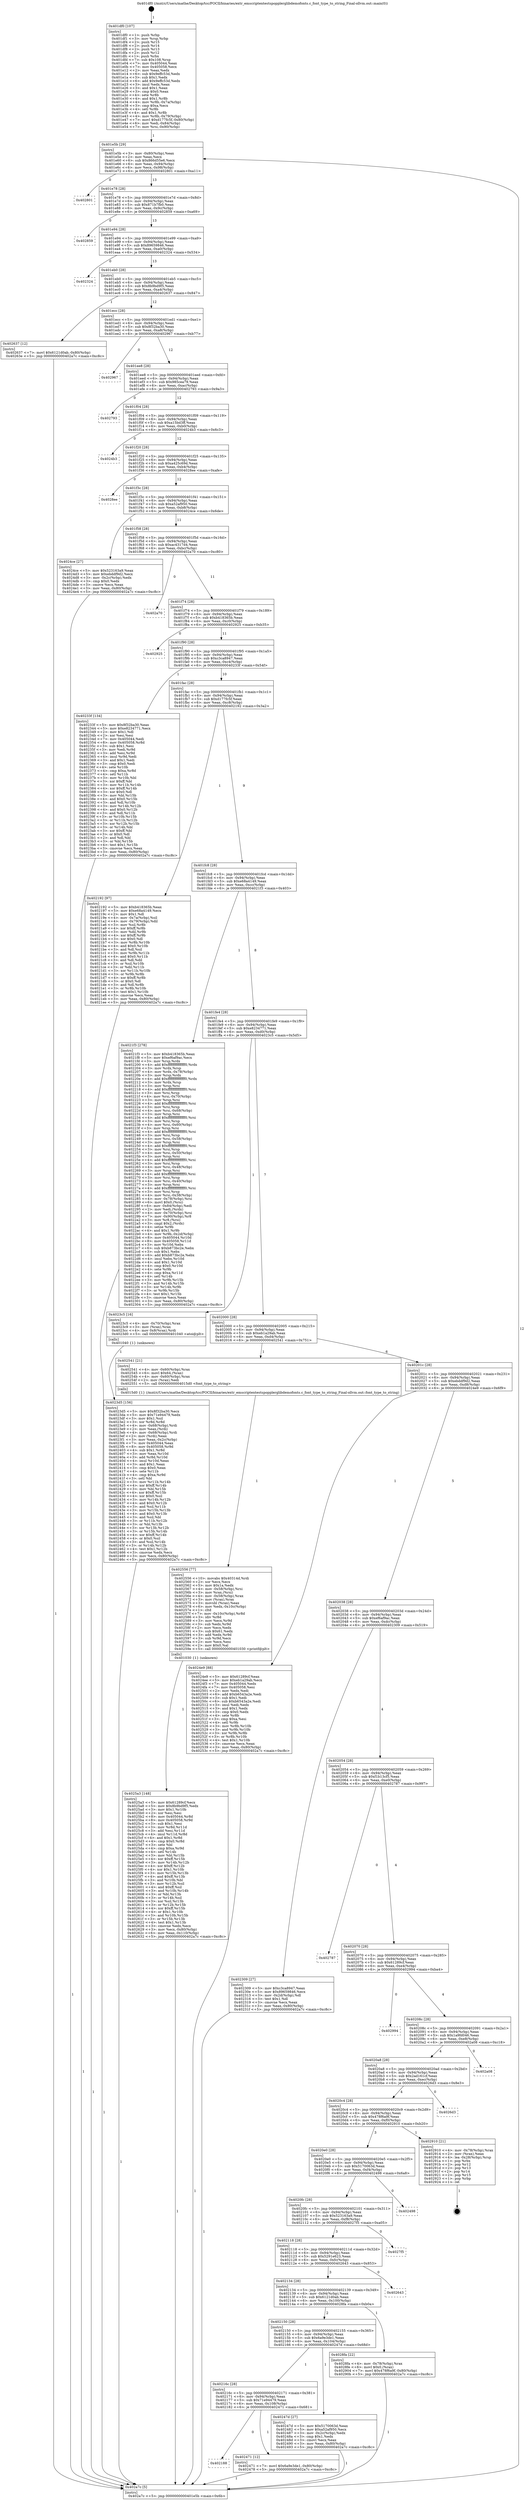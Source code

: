 digraph "0x401df0" {
  label = "0x401df0 (/mnt/c/Users/mathe/Desktop/tcc/POCII/binaries/extr_emscriptentestspopplerglibdemofonts.c_font_type_to_string_Final-ollvm.out::main(0))"
  labelloc = "t"
  node[shape=record]

  Entry [label="",width=0.3,height=0.3,shape=circle,fillcolor=black,style=filled]
  "0x401e5b" [label="{
     0x401e5b [29]\l
     | [instrs]\l
     &nbsp;&nbsp;0x401e5b \<+3\>: mov -0x80(%rbp),%eax\l
     &nbsp;&nbsp;0x401e5e \<+2\>: mov %eax,%ecx\l
     &nbsp;&nbsp;0x401e60 \<+6\>: sub $0x866d55e6,%ecx\l
     &nbsp;&nbsp;0x401e66 \<+6\>: mov %eax,-0x94(%rbp)\l
     &nbsp;&nbsp;0x401e6c \<+6\>: mov %ecx,-0x98(%rbp)\l
     &nbsp;&nbsp;0x401e72 \<+6\>: je 0000000000402801 \<main+0xa11\>\l
  }"]
  "0x402801" [label="{
     0x402801\l
  }", style=dashed]
  "0x401e78" [label="{
     0x401e78 [28]\l
     | [instrs]\l
     &nbsp;&nbsp;0x401e78 \<+5\>: jmp 0000000000401e7d \<main+0x8d\>\l
     &nbsp;&nbsp;0x401e7d \<+6\>: mov -0x94(%rbp),%eax\l
     &nbsp;&nbsp;0x401e83 \<+5\>: sub $0x871b7fb0,%eax\l
     &nbsp;&nbsp;0x401e88 \<+6\>: mov %eax,-0x9c(%rbp)\l
     &nbsp;&nbsp;0x401e8e \<+6\>: je 0000000000402859 \<main+0xa69\>\l
  }"]
  Exit [label="",width=0.3,height=0.3,shape=circle,fillcolor=black,style=filled,peripheries=2]
  "0x402859" [label="{
     0x402859\l
  }", style=dashed]
  "0x401e94" [label="{
     0x401e94 [28]\l
     | [instrs]\l
     &nbsp;&nbsp;0x401e94 \<+5\>: jmp 0000000000401e99 \<main+0xa9\>\l
     &nbsp;&nbsp;0x401e99 \<+6\>: mov -0x94(%rbp),%eax\l
     &nbsp;&nbsp;0x401e9f \<+5\>: sub $0x89659846,%eax\l
     &nbsp;&nbsp;0x401ea4 \<+6\>: mov %eax,-0xa0(%rbp)\l
     &nbsp;&nbsp;0x401eaa \<+6\>: je 0000000000402324 \<main+0x534\>\l
  }"]
  "0x4025a3" [label="{
     0x4025a3 [148]\l
     | [instrs]\l
     &nbsp;&nbsp;0x4025a3 \<+5\>: mov $0x61289cf,%ecx\l
     &nbsp;&nbsp;0x4025a8 \<+5\>: mov $0x8b9bd9f5,%edx\l
     &nbsp;&nbsp;0x4025ad \<+3\>: mov $0x1,%r10b\l
     &nbsp;&nbsp;0x4025b0 \<+2\>: xor %esi,%esi\l
     &nbsp;&nbsp;0x4025b2 \<+8\>: mov 0x405044,%r8d\l
     &nbsp;&nbsp;0x4025ba \<+8\>: mov 0x405058,%r9d\l
     &nbsp;&nbsp;0x4025c2 \<+3\>: sub $0x1,%esi\l
     &nbsp;&nbsp;0x4025c5 \<+3\>: mov %r8d,%r11d\l
     &nbsp;&nbsp;0x4025c8 \<+3\>: add %esi,%r11d\l
     &nbsp;&nbsp;0x4025cb \<+4\>: imul %r11d,%r8d\l
     &nbsp;&nbsp;0x4025cf \<+4\>: and $0x1,%r8d\l
     &nbsp;&nbsp;0x4025d3 \<+4\>: cmp $0x0,%r8d\l
     &nbsp;&nbsp;0x4025d7 \<+3\>: sete %bl\l
     &nbsp;&nbsp;0x4025da \<+4\>: cmp $0xa,%r9d\l
     &nbsp;&nbsp;0x4025de \<+4\>: setl %r14b\l
     &nbsp;&nbsp;0x4025e2 \<+3\>: mov %bl,%r15b\l
     &nbsp;&nbsp;0x4025e5 \<+4\>: xor $0xff,%r15b\l
     &nbsp;&nbsp;0x4025e9 \<+3\>: mov %r14b,%r12b\l
     &nbsp;&nbsp;0x4025ec \<+4\>: xor $0xff,%r12b\l
     &nbsp;&nbsp;0x4025f0 \<+4\>: xor $0x1,%r10b\l
     &nbsp;&nbsp;0x4025f4 \<+3\>: mov %r15b,%r13b\l
     &nbsp;&nbsp;0x4025f7 \<+4\>: and $0xff,%r13b\l
     &nbsp;&nbsp;0x4025fb \<+3\>: and %r10b,%bl\l
     &nbsp;&nbsp;0x4025fe \<+3\>: mov %r12b,%sil\l
     &nbsp;&nbsp;0x402601 \<+4\>: and $0xff,%sil\l
     &nbsp;&nbsp;0x402605 \<+3\>: and %r10b,%r14b\l
     &nbsp;&nbsp;0x402608 \<+3\>: or %bl,%r13b\l
     &nbsp;&nbsp;0x40260b \<+3\>: or %r14b,%sil\l
     &nbsp;&nbsp;0x40260e \<+3\>: xor %sil,%r13b\l
     &nbsp;&nbsp;0x402611 \<+3\>: or %r12b,%r15b\l
     &nbsp;&nbsp;0x402614 \<+4\>: xor $0xff,%r15b\l
     &nbsp;&nbsp;0x402618 \<+4\>: or $0x1,%r10b\l
     &nbsp;&nbsp;0x40261c \<+3\>: and %r10b,%r15b\l
     &nbsp;&nbsp;0x40261f \<+3\>: or %r15b,%r13b\l
     &nbsp;&nbsp;0x402622 \<+4\>: test $0x1,%r13b\l
     &nbsp;&nbsp;0x402626 \<+3\>: cmovne %edx,%ecx\l
     &nbsp;&nbsp;0x402629 \<+3\>: mov %ecx,-0x80(%rbp)\l
     &nbsp;&nbsp;0x40262c \<+6\>: mov %eax,-0x110(%rbp)\l
     &nbsp;&nbsp;0x402632 \<+5\>: jmp 0000000000402a7c \<main+0xc8c\>\l
  }"]
  "0x402324" [label="{
     0x402324\l
  }", style=dashed]
  "0x401eb0" [label="{
     0x401eb0 [28]\l
     | [instrs]\l
     &nbsp;&nbsp;0x401eb0 \<+5\>: jmp 0000000000401eb5 \<main+0xc5\>\l
     &nbsp;&nbsp;0x401eb5 \<+6\>: mov -0x94(%rbp),%eax\l
     &nbsp;&nbsp;0x401ebb \<+5\>: sub $0x8b9bd9f5,%eax\l
     &nbsp;&nbsp;0x401ec0 \<+6\>: mov %eax,-0xa4(%rbp)\l
     &nbsp;&nbsp;0x401ec6 \<+6\>: je 0000000000402637 \<main+0x847\>\l
  }"]
  "0x402556" [label="{
     0x402556 [77]\l
     | [instrs]\l
     &nbsp;&nbsp;0x402556 \<+10\>: movabs $0x40314d,%rdi\l
     &nbsp;&nbsp;0x402560 \<+2\>: xor %ecx,%ecx\l
     &nbsp;&nbsp;0x402562 \<+5\>: mov $0x1a,%edx\l
     &nbsp;&nbsp;0x402567 \<+4\>: mov -0x58(%rbp),%rsi\l
     &nbsp;&nbsp;0x40256b \<+3\>: mov %rax,(%rsi)\l
     &nbsp;&nbsp;0x40256e \<+4\>: mov -0x58(%rbp),%rax\l
     &nbsp;&nbsp;0x402572 \<+3\>: mov (%rax),%rax\l
     &nbsp;&nbsp;0x402575 \<+3\>: movsbl (%rax),%eax\l
     &nbsp;&nbsp;0x402578 \<+6\>: mov %edx,-0x10c(%rbp)\l
     &nbsp;&nbsp;0x40257e \<+1\>: cltd\l
     &nbsp;&nbsp;0x40257f \<+7\>: mov -0x10c(%rbp),%r8d\l
     &nbsp;&nbsp;0x402586 \<+3\>: idiv %r8d\l
     &nbsp;&nbsp;0x402589 \<+3\>: mov %ecx,%r9d\l
     &nbsp;&nbsp;0x40258c \<+3\>: sub %edx,%r9d\l
     &nbsp;&nbsp;0x40258f \<+2\>: mov %ecx,%edx\l
     &nbsp;&nbsp;0x402591 \<+3\>: sub $0x61,%edx\l
     &nbsp;&nbsp;0x402594 \<+3\>: add %edx,%r9d\l
     &nbsp;&nbsp;0x402597 \<+3\>: sub %r9d,%ecx\l
     &nbsp;&nbsp;0x40259a \<+2\>: mov %ecx,%esi\l
     &nbsp;&nbsp;0x40259c \<+2\>: mov $0x0,%al\l
     &nbsp;&nbsp;0x40259e \<+5\>: call 0000000000401030 \<printf@plt\>\l
     | [calls]\l
     &nbsp;&nbsp;0x401030 \{1\} (unknown)\l
  }"]
  "0x402637" [label="{
     0x402637 [12]\l
     | [instrs]\l
     &nbsp;&nbsp;0x402637 \<+7\>: movl $0x6121d0ab,-0x80(%rbp)\l
     &nbsp;&nbsp;0x40263e \<+5\>: jmp 0000000000402a7c \<main+0xc8c\>\l
  }"]
  "0x401ecc" [label="{
     0x401ecc [28]\l
     | [instrs]\l
     &nbsp;&nbsp;0x401ecc \<+5\>: jmp 0000000000401ed1 \<main+0xe1\>\l
     &nbsp;&nbsp;0x401ed1 \<+6\>: mov -0x94(%rbp),%eax\l
     &nbsp;&nbsp;0x401ed7 \<+5\>: sub $0x8f32ba30,%eax\l
     &nbsp;&nbsp;0x401edc \<+6\>: mov %eax,-0xa8(%rbp)\l
     &nbsp;&nbsp;0x401ee2 \<+6\>: je 0000000000402967 \<main+0xb77\>\l
  }"]
  "0x402188" [label="{
     0x402188\l
  }", style=dashed]
  "0x402967" [label="{
     0x402967\l
  }", style=dashed]
  "0x401ee8" [label="{
     0x401ee8 [28]\l
     | [instrs]\l
     &nbsp;&nbsp;0x401ee8 \<+5\>: jmp 0000000000401eed \<main+0xfd\>\l
     &nbsp;&nbsp;0x401eed \<+6\>: mov -0x94(%rbp),%eax\l
     &nbsp;&nbsp;0x401ef3 \<+5\>: sub $0x985cea79,%eax\l
     &nbsp;&nbsp;0x401ef8 \<+6\>: mov %eax,-0xac(%rbp)\l
     &nbsp;&nbsp;0x401efe \<+6\>: je 0000000000402793 \<main+0x9a3\>\l
  }"]
  "0x402471" [label="{
     0x402471 [12]\l
     | [instrs]\l
     &nbsp;&nbsp;0x402471 \<+7\>: movl $0x6a9e3de1,-0x80(%rbp)\l
     &nbsp;&nbsp;0x402478 \<+5\>: jmp 0000000000402a7c \<main+0xc8c\>\l
  }"]
  "0x402793" [label="{
     0x402793\l
  }", style=dashed]
  "0x401f04" [label="{
     0x401f04 [28]\l
     | [instrs]\l
     &nbsp;&nbsp;0x401f04 \<+5\>: jmp 0000000000401f09 \<main+0x119\>\l
     &nbsp;&nbsp;0x401f09 \<+6\>: mov -0x94(%rbp),%eax\l
     &nbsp;&nbsp;0x401f0f \<+5\>: sub $0xa15bd3ff,%eax\l
     &nbsp;&nbsp;0x401f14 \<+6\>: mov %eax,-0xb0(%rbp)\l
     &nbsp;&nbsp;0x401f1a \<+6\>: je 00000000004024b3 \<main+0x6c3\>\l
  }"]
  "0x40216c" [label="{
     0x40216c [28]\l
     | [instrs]\l
     &nbsp;&nbsp;0x40216c \<+5\>: jmp 0000000000402171 \<main+0x381\>\l
     &nbsp;&nbsp;0x402171 \<+6\>: mov -0x94(%rbp),%eax\l
     &nbsp;&nbsp;0x402177 \<+5\>: sub $0x71e94479,%eax\l
     &nbsp;&nbsp;0x40217c \<+6\>: mov %eax,-0x108(%rbp)\l
     &nbsp;&nbsp;0x402182 \<+6\>: je 0000000000402471 \<main+0x681\>\l
  }"]
  "0x4024b3" [label="{
     0x4024b3\l
  }", style=dashed]
  "0x401f20" [label="{
     0x401f20 [28]\l
     | [instrs]\l
     &nbsp;&nbsp;0x401f20 \<+5\>: jmp 0000000000401f25 \<main+0x135\>\l
     &nbsp;&nbsp;0x401f25 \<+6\>: mov -0x94(%rbp),%eax\l
     &nbsp;&nbsp;0x401f2b \<+5\>: sub $0xa425c69d,%eax\l
     &nbsp;&nbsp;0x401f30 \<+6\>: mov %eax,-0xb4(%rbp)\l
     &nbsp;&nbsp;0x401f36 \<+6\>: je 00000000004028ee \<main+0xafe\>\l
  }"]
  "0x40247d" [label="{
     0x40247d [27]\l
     | [instrs]\l
     &nbsp;&nbsp;0x40247d \<+5\>: mov $0x5170063d,%eax\l
     &nbsp;&nbsp;0x402482 \<+5\>: mov $0xa52af950,%ecx\l
     &nbsp;&nbsp;0x402487 \<+3\>: mov -0x2c(%rbp),%edx\l
     &nbsp;&nbsp;0x40248a \<+3\>: cmp $0x1,%edx\l
     &nbsp;&nbsp;0x40248d \<+3\>: cmovl %ecx,%eax\l
     &nbsp;&nbsp;0x402490 \<+3\>: mov %eax,-0x80(%rbp)\l
     &nbsp;&nbsp;0x402493 \<+5\>: jmp 0000000000402a7c \<main+0xc8c\>\l
  }"]
  "0x4028ee" [label="{
     0x4028ee\l
  }", style=dashed]
  "0x401f3c" [label="{
     0x401f3c [28]\l
     | [instrs]\l
     &nbsp;&nbsp;0x401f3c \<+5\>: jmp 0000000000401f41 \<main+0x151\>\l
     &nbsp;&nbsp;0x401f41 \<+6\>: mov -0x94(%rbp),%eax\l
     &nbsp;&nbsp;0x401f47 \<+5\>: sub $0xa52af950,%eax\l
     &nbsp;&nbsp;0x401f4c \<+6\>: mov %eax,-0xb8(%rbp)\l
     &nbsp;&nbsp;0x401f52 \<+6\>: je 00000000004024ce \<main+0x6de\>\l
  }"]
  "0x402150" [label="{
     0x402150 [28]\l
     | [instrs]\l
     &nbsp;&nbsp;0x402150 \<+5\>: jmp 0000000000402155 \<main+0x365\>\l
     &nbsp;&nbsp;0x402155 \<+6\>: mov -0x94(%rbp),%eax\l
     &nbsp;&nbsp;0x40215b \<+5\>: sub $0x6a9e3de1,%eax\l
     &nbsp;&nbsp;0x402160 \<+6\>: mov %eax,-0x104(%rbp)\l
     &nbsp;&nbsp;0x402166 \<+6\>: je 000000000040247d \<main+0x68d\>\l
  }"]
  "0x4024ce" [label="{
     0x4024ce [27]\l
     | [instrs]\l
     &nbsp;&nbsp;0x4024ce \<+5\>: mov $0x523163a9,%eax\l
     &nbsp;&nbsp;0x4024d3 \<+5\>: mov $0xebddf9d2,%ecx\l
     &nbsp;&nbsp;0x4024d8 \<+3\>: mov -0x2c(%rbp),%edx\l
     &nbsp;&nbsp;0x4024db \<+3\>: cmp $0x0,%edx\l
     &nbsp;&nbsp;0x4024de \<+3\>: cmove %ecx,%eax\l
     &nbsp;&nbsp;0x4024e1 \<+3\>: mov %eax,-0x80(%rbp)\l
     &nbsp;&nbsp;0x4024e4 \<+5\>: jmp 0000000000402a7c \<main+0xc8c\>\l
  }"]
  "0x401f58" [label="{
     0x401f58 [28]\l
     | [instrs]\l
     &nbsp;&nbsp;0x401f58 \<+5\>: jmp 0000000000401f5d \<main+0x16d\>\l
     &nbsp;&nbsp;0x401f5d \<+6\>: mov -0x94(%rbp),%eax\l
     &nbsp;&nbsp;0x401f63 \<+5\>: sub $0xac4317d4,%eax\l
     &nbsp;&nbsp;0x401f68 \<+6\>: mov %eax,-0xbc(%rbp)\l
     &nbsp;&nbsp;0x401f6e \<+6\>: je 0000000000402a70 \<main+0xc80\>\l
  }"]
  "0x4028fa" [label="{
     0x4028fa [22]\l
     | [instrs]\l
     &nbsp;&nbsp;0x4028fa \<+4\>: mov -0x78(%rbp),%rax\l
     &nbsp;&nbsp;0x4028fe \<+6\>: movl $0x0,(%rax)\l
     &nbsp;&nbsp;0x402904 \<+7\>: movl $0x478f6a9f,-0x80(%rbp)\l
     &nbsp;&nbsp;0x40290b \<+5\>: jmp 0000000000402a7c \<main+0xc8c\>\l
  }"]
  "0x402a70" [label="{
     0x402a70\l
  }", style=dashed]
  "0x401f74" [label="{
     0x401f74 [28]\l
     | [instrs]\l
     &nbsp;&nbsp;0x401f74 \<+5\>: jmp 0000000000401f79 \<main+0x189\>\l
     &nbsp;&nbsp;0x401f79 \<+6\>: mov -0x94(%rbp),%eax\l
     &nbsp;&nbsp;0x401f7f \<+5\>: sub $0xb418365b,%eax\l
     &nbsp;&nbsp;0x401f84 \<+6\>: mov %eax,-0xc0(%rbp)\l
     &nbsp;&nbsp;0x401f8a \<+6\>: je 0000000000402925 \<main+0xb35\>\l
  }"]
  "0x402134" [label="{
     0x402134 [28]\l
     | [instrs]\l
     &nbsp;&nbsp;0x402134 \<+5\>: jmp 0000000000402139 \<main+0x349\>\l
     &nbsp;&nbsp;0x402139 \<+6\>: mov -0x94(%rbp),%eax\l
     &nbsp;&nbsp;0x40213f \<+5\>: sub $0x6121d0ab,%eax\l
     &nbsp;&nbsp;0x402144 \<+6\>: mov %eax,-0x100(%rbp)\l
     &nbsp;&nbsp;0x40214a \<+6\>: je 00000000004028fa \<main+0xb0a\>\l
  }"]
  "0x402925" [label="{
     0x402925\l
  }", style=dashed]
  "0x401f90" [label="{
     0x401f90 [28]\l
     | [instrs]\l
     &nbsp;&nbsp;0x401f90 \<+5\>: jmp 0000000000401f95 \<main+0x1a5\>\l
     &nbsp;&nbsp;0x401f95 \<+6\>: mov -0x94(%rbp),%eax\l
     &nbsp;&nbsp;0x401f9b \<+5\>: sub $0xc3ca8947,%eax\l
     &nbsp;&nbsp;0x401fa0 \<+6\>: mov %eax,-0xc4(%rbp)\l
     &nbsp;&nbsp;0x401fa6 \<+6\>: je 000000000040233f \<main+0x54f\>\l
  }"]
  "0x402643" [label="{
     0x402643\l
  }", style=dashed]
  "0x40233f" [label="{
     0x40233f [134]\l
     | [instrs]\l
     &nbsp;&nbsp;0x40233f \<+5\>: mov $0x8f32ba30,%eax\l
     &nbsp;&nbsp;0x402344 \<+5\>: mov $0xe8234771,%ecx\l
     &nbsp;&nbsp;0x402349 \<+2\>: mov $0x1,%dl\l
     &nbsp;&nbsp;0x40234b \<+2\>: xor %esi,%esi\l
     &nbsp;&nbsp;0x40234d \<+7\>: mov 0x405044,%edi\l
     &nbsp;&nbsp;0x402354 \<+8\>: mov 0x405058,%r8d\l
     &nbsp;&nbsp;0x40235c \<+3\>: sub $0x1,%esi\l
     &nbsp;&nbsp;0x40235f \<+3\>: mov %edi,%r9d\l
     &nbsp;&nbsp;0x402362 \<+3\>: add %esi,%r9d\l
     &nbsp;&nbsp;0x402365 \<+4\>: imul %r9d,%edi\l
     &nbsp;&nbsp;0x402369 \<+3\>: and $0x1,%edi\l
     &nbsp;&nbsp;0x40236c \<+3\>: cmp $0x0,%edi\l
     &nbsp;&nbsp;0x40236f \<+4\>: sete %r10b\l
     &nbsp;&nbsp;0x402373 \<+4\>: cmp $0xa,%r8d\l
     &nbsp;&nbsp;0x402377 \<+4\>: setl %r11b\l
     &nbsp;&nbsp;0x40237b \<+3\>: mov %r10b,%bl\l
     &nbsp;&nbsp;0x40237e \<+3\>: xor $0xff,%bl\l
     &nbsp;&nbsp;0x402381 \<+3\>: mov %r11b,%r14b\l
     &nbsp;&nbsp;0x402384 \<+4\>: xor $0xff,%r14b\l
     &nbsp;&nbsp;0x402388 \<+3\>: xor $0x0,%dl\l
     &nbsp;&nbsp;0x40238b \<+3\>: mov %bl,%r15b\l
     &nbsp;&nbsp;0x40238e \<+4\>: and $0x0,%r15b\l
     &nbsp;&nbsp;0x402392 \<+3\>: and %dl,%r10b\l
     &nbsp;&nbsp;0x402395 \<+3\>: mov %r14b,%r12b\l
     &nbsp;&nbsp;0x402398 \<+4\>: and $0x0,%r12b\l
     &nbsp;&nbsp;0x40239c \<+3\>: and %dl,%r11b\l
     &nbsp;&nbsp;0x40239f \<+3\>: or %r10b,%r15b\l
     &nbsp;&nbsp;0x4023a2 \<+3\>: or %r11b,%r12b\l
     &nbsp;&nbsp;0x4023a5 \<+3\>: xor %r12b,%r15b\l
     &nbsp;&nbsp;0x4023a8 \<+3\>: or %r14b,%bl\l
     &nbsp;&nbsp;0x4023ab \<+3\>: xor $0xff,%bl\l
     &nbsp;&nbsp;0x4023ae \<+3\>: or $0x0,%dl\l
     &nbsp;&nbsp;0x4023b1 \<+2\>: and %dl,%bl\l
     &nbsp;&nbsp;0x4023b3 \<+3\>: or %bl,%r15b\l
     &nbsp;&nbsp;0x4023b6 \<+4\>: test $0x1,%r15b\l
     &nbsp;&nbsp;0x4023ba \<+3\>: cmovne %ecx,%eax\l
     &nbsp;&nbsp;0x4023bd \<+3\>: mov %eax,-0x80(%rbp)\l
     &nbsp;&nbsp;0x4023c0 \<+5\>: jmp 0000000000402a7c \<main+0xc8c\>\l
  }"]
  "0x401fac" [label="{
     0x401fac [28]\l
     | [instrs]\l
     &nbsp;&nbsp;0x401fac \<+5\>: jmp 0000000000401fb1 \<main+0x1c1\>\l
     &nbsp;&nbsp;0x401fb1 \<+6\>: mov -0x94(%rbp),%eax\l
     &nbsp;&nbsp;0x401fb7 \<+5\>: sub $0xd177fc5f,%eax\l
     &nbsp;&nbsp;0x401fbc \<+6\>: mov %eax,-0xc8(%rbp)\l
     &nbsp;&nbsp;0x401fc2 \<+6\>: je 0000000000402192 \<main+0x3a2\>\l
  }"]
  "0x402118" [label="{
     0x402118 [28]\l
     | [instrs]\l
     &nbsp;&nbsp;0x402118 \<+5\>: jmp 000000000040211d \<main+0x32d\>\l
     &nbsp;&nbsp;0x40211d \<+6\>: mov -0x94(%rbp),%eax\l
     &nbsp;&nbsp;0x402123 \<+5\>: sub $0x5291e623,%eax\l
     &nbsp;&nbsp;0x402128 \<+6\>: mov %eax,-0xfc(%rbp)\l
     &nbsp;&nbsp;0x40212e \<+6\>: je 0000000000402643 \<main+0x853\>\l
  }"]
  "0x402192" [label="{
     0x402192 [97]\l
     | [instrs]\l
     &nbsp;&nbsp;0x402192 \<+5\>: mov $0xb418365b,%eax\l
     &nbsp;&nbsp;0x402197 \<+5\>: mov $0xe68a4149,%ecx\l
     &nbsp;&nbsp;0x40219c \<+2\>: mov $0x1,%dl\l
     &nbsp;&nbsp;0x40219e \<+4\>: mov -0x7a(%rbp),%sil\l
     &nbsp;&nbsp;0x4021a2 \<+4\>: mov -0x79(%rbp),%dil\l
     &nbsp;&nbsp;0x4021a6 \<+3\>: mov %sil,%r8b\l
     &nbsp;&nbsp;0x4021a9 \<+4\>: xor $0xff,%r8b\l
     &nbsp;&nbsp;0x4021ad \<+3\>: mov %dil,%r9b\l
     &nbsp;&nbsp;0x4021b0 \<+4\>: xor $0xff,%r9b\l
     &nbsp;&nbsp;0x4021b4 \<+3\>: xor $0x0,%dl\l
     &nbsp;&nbsp;0x4021b7 \<+3\>: mov %r8b,%r10b\l
     &nbsp;&nbsp;0x4021ba \<+4\>: and $0x0,%r10b\l
     &nbsp;&nbsp;0x4021be \<+3\>: and %dl,%sil\l
     &nbsp;&nbsp;0x4021c1 \<+3\>: mov %r9b,%r11b\l
     &nbsp;&nbsp;0x4021c4 \<+4\>: and $0x0,%r11b\l
     &nbsp;&nbsp;0x4021c8 \<+3\>: and %dl,%dil\l
     &nbsp;&nbsp;0x4021cb \<+3\>: or %sil,%r10b\l
     &nbsp;&nbsp;0x4021ce \<+3\>: or %dil,%r11b\l
     &nbsp;&nbsp;0x4021d1 \<+3\>: xor %r11b,%r10b\l
     &nbsp;&nbsp;0x4021d4 \<+3\>: or %r9b,%r8b\l
     &nbsp;&nbsp;0x4021d7 \<+4\>: xor $0xff,%r8b\l
     &nbsp;&nbsp;0x4021db \<+3\>: or $0x0,%dl\l
     &nbsp;&nbsp;0x4021de \<+3\>: and %dl,%r8b\l
     &nbsp;&nbsp;0x4021e1 \<+3\>: or %r8b,%r10b\l
     &nbsp;&nbsp;0x4021e4 \<+4\>: test $0x1,%r10b\l
     &nbsp;&nbsp;0x4021e8 \<+3\>: cmovne %ecx,%eax\l
     &nbsp;&nbsp;0x4021eb \<+3\>: mov %eax,-0x80(%rbp)\l
     &nbsp;&nbsp;0x4021ee \<+5\>: jmp 0000000000402a7c \<main+0xc8c\>\l
  }"]
  "0x401fc8" [label="{
     0x401fc8 [28]\l
     | [instrs]\l
     &nbsp;&nbsp;0x401fc8 \<+5\>: jmp 0000000000401fcd \<main+0x1dd\>\l
     &nbsp;&nbsp;0x401fcd \<+6\>: mov -0x94(%rbp),%eax\l
     &nbsp;&nbsp;0x401fd3 \<+5\>: sub $0xe68a4149,%eax\l
     &nbsp;&nbsp;0x401fd8 \<+6\>: mov %eax,-0xcc(%rbp)\l
     &nbsp;&nbsp;0x401fde \<+6\>: je 00000000004021f3 \<main+0x403\>\l
  }"]
  "0x402a7c" [label="{
     0x402a7c [5]\l
     | [instrs]\l
     &nbsp;&nbsp;0x402a7c \<+5\>: jmp 0000000000401e5b \<main+0x6b\>\l
  }"]
  "0x401df0" [label="{
     0x401df0 [107]\l
     | [instrs]\l
     &nbsp;&nbsp;0x401df0 \<+1\>: push %rbp\l
     &nbsp;&nbsp;0x401df1 \<+3\>: mov %rsp,%rbp\l
     &nbsp;&nbsp;0x401df4 \<+2\>: push %r15\l
     &nbsp;&nbsp;0x401df6 \<+2\>: push %r14\l
     &nbsp;&nbsp;0x401df8 \<+2\>: push %r13\l
     &nbsp;&nbsp;0x401dfa \<+2\>: push %r12\l
     &nbsp;&nbsp;0x401dfc \<+1\>: push %rbx\l
     &nbsp;&nbsp;0x401dfd \<+7\>: sub $0x108,%rsp\l
     &nbsp;&nbsp;0x401e04 \<+7\>: mov 0x405044,%eax\l
     &nbsp;&nbsp;0x401e0b \<+7\>: mov 0x405058,%ecx\l
     &nbsp;&nbsp;0x401e12 \<+2\>: mov %eax,%edx\l
     &nbsp;&nbsp;0x401e14 \<+6\>: sub $0x9effc53d,%edx\l
     &nbsp;&nbsp;0x401e1a \<+3\>: sub $0x1,%edx\l
     &nbsp;&nbsp;0x401e1d \<+6\>: add $0x9effc53d,%edx\l
     &nbsp;&nbsp;0x401e23 \<+3\>: imul %edx,%eax\l
     &nbsp;&nbsp;0x401e26 \<+3\>: and $0x1,%eax\l
     &nbsp;&nbsp;0x401e29 \<+3\>: cmp $0x0,%eax\l
     &nbsp;&nbsp;0x401e2c \<+4\>: sete %r8b\l
     &nbsp;&nbsp;0x401e30 \<+4\>: and $0x1,%r8b\l
     &nbsp;&nbsp;0x401e34 \<+4\>: mov %r8b,-0x7a(%rbp)\l
     &nbsp;&nbsp;0x401e38 \<+3\>: cmp $0xa,%ecx\l
     &nbsp;&nbsp;0x401e3b \<+4\>: setl %r8b\l
     &nbsp;&nbsp;0x401e3f \<+4\>: and $0x1,%r8b\l
     &nbsp;&nbsp;0x401e43 \<+4\>: mov %r8b,-0x79(%rbp)\l
     &nbsp;&nbsp;0x401e47 \<+7\>: movl $0xd177fc5f,-0x80(%rbp)\l
     &nbsp;&nbsp;0x401e4e \<+6\>: mov %edi,-0x84(%rbp)\l
     &nbsp;&nbsp;0x401e54 \<+7\>: mov %rsi,-0x90(%rbp)\l
  }"]
  "0x4027f5" [label="{
     0x4027f5\l
  }", style=dashed]
  "0x4021f3" [label="{
     0x4021f3 [278]\l
     | [instrs]\l
     &nbsp;&nbsp;0x4021f3 \<+5\>: mov $0xb418365b,%eax\l
     &nbsp;&nbsp;0x4021f8 \<+5\>: mov $0xef6af9ac,%ecx\l
     &nbsp;&nbsp;0x4021fd \<+3\>: mov %rsp,%rdx\l
     &nbsp;&nbsp;0x402200 \<+4\>: add $0xfffffffffffffff0,%rdx\l
     &nbsp;&nbsp;0x402204 \<+3\>: mov %rdx,%rsp\l
     &nbsp;&nbsp;0x402207 \<+4\>: mov %rdx,-0x78(%rbp)\l
     &nbsp;&nbsp;0x40220b \<+3\>: mov %rsp,%rdx\l
     &nbsp;&nbsp;0x40220e \<+4\>: add $0xfffffffffffffff0,%rdx\l
     &nbsp;&nbsp;0x402212 \<+3\>: mov %rdx,%rsp\l
     &nbsp;&nbsp;0x402215 \<+3\>: mov %rsp,%rsi\l
     &nbsp;&nbsp;0x402218 \<+4\>: add $0xfffffffffffffff0,%rsi\l
     &nbsp;&nbsp;0x40221c \<+3\>: mov %rsi,%rsp\l
     &nbsp;&nbsp;0x40221f \<+4\>: mov %rsi,-0x70(%rbp)\l
     &nbsp;&nbsp;0x402223 \<+3\>: mov %rsp,%rsi\l
     &nbsp;&nbsp;0x402226 \<+4\>: add $0xfffffffffffffff0,%rsi\l
     &nbsp;&nbsp;0x40222a \<+3\>: mov %rsi,%rsp\l
     &nbsp;&nbsp;0x40222d \<+4\>: mov %rsi,-0x68(%rbp)\l
     &nbsp;&nbsp;0x402231 \<+3\>: mov %rsp,%rsi\l
     &nbsp;&nbsp;0x402234 \<+4\>: add $0xfffffffffffffff0,%rsi\l
     &nbsp;&nbsp;0x402238 \<+3\>: mov %rsi,%rsp\l
     &nbsp;&nbsp;0x40223b \<+4\>: mov %rsi,-0x60(%rbp)\l
     &nbsp;&nbsp;0x40223f \<+3\>: mov %rsp,%rsi\l
     &nbsp;&nbsp;0x402242 \<+4\>: add $0xfffffffffffffff0,%rsi\l
     &nbsp;&nbsp;0x402246 \<+3\>: mov %rsi,%rsp\l
     &nbsp;&nbsp;0x402249 \<+4\>: mov %rsi,-0x58(%rbp)\l
     &nbsp;&nbsp;0x40224d \<+3\>: mov %rsp,%rsi\l
     &nbsp;&nbsp;0x402250 \<+4\>: add $0xfffffffffffffff0,%rsi\l
     &nbsp;&nbsp;0x402254 \<+3\>: mov %rsi,%rsp\l
     &nbsp;&nbsp;0x402257 \<+4\>: mov %rsi,-0x50(%rbp)\l
     &nbsp;&nbsp;0x40225b \<+3\>: mov %rsp,%rsi\l
     &nbsp;&nbsp;0x40225e \<+4\>: add $0xfffffffffffffff0,%rsi\l
     &nbsp;&nbsp;0x402262 \<+3\>: mov %rsi,%rsp\l
     &nbsp;&nbsp;0x402265 \<+4\>: mov %rsi,-0x48(%rbp)\l
     &nbsp;&nbsp;0x402269 \<+3\>: mov %rsp,%rsi\l
     &nbsp;&nbsp;0x40226c \<+4\>: add $0xfffffffffffffff0,%rsi\l
     &nbsp;&nbsp;0x402270 \<+3\>: mov %rsi,%rsp\l
     &nbsp;&nbsp;0x402273 \<+4\>: mov %rsi,-0x40(%rbp)\l
     &nbsp;&nbsp;0x402277 \<+3\>: mov %rsp,%rsi\l
     &nbsp;&nbsp;0x40227a \<+4\>: add $0xfffffffffffffff0,%rsi\l
     &nbsp;&nbsp;0x40227e \<+3\>: mov %rsi,%rsp\l
     &nbsp;&nbsp;0x402281 \<+4\>: mov %rsi,-0x38(%rbp)\l
     &nbsp;&nbsp;0x402285 \<+4\>: mov -0x78(%rbp),%rsi\l
     &nbsp;&nbsp;0x402289 \<+6\>: movl $0x0,(%rsi)\l
     &nbsp;&nbsp;0x40228f \<+6\>: mov -0x84(%rbp),%edi\l
     &nbsp;&nbsp;0x402295 \<+2\>: mov %edi,(%rdx)\l
     &nbsp;&nbsp;0x402297 \<+4\>: mov -0x70(%rbp),%rsi\l
     &nbsp;&nbsp;0x40229b \<+7\>: mov -0x90(%rbp),%r8\l
     &nbsp;&nbsp;0x4022a2 \<+3\>: mov %r8,(%rsi)\l
     &nbsp;&nbsp;0x4022a5 \<+3\>: cmpl $0x2,(%rdx)\l
     &nbsp;&nbsp;0x4022a8 \<+4\>: setne %r9b\l
     &nbsp;&nbsp;0x4022ac \<+4\>: and $0x1,%r9b\l
     &nbsp;&nbsp;0x4022b0 \<+4\>: mov %r9b,-0x2d(%rbp)\l
     &nbsp;&nbsp;0x4022b4 \<+8\>: mov 0x405044,%r10d\l
     &nbsp;&nbsp;0x4022bc \<+8\>: mov 0x405058,%r11d\l
     &nbsp;&nbsp;0x4022c4 \<+3\>: mov %r10d,%ebx\l
     &nbsp;&nbsp;0x4022c7 \<+6\>: sub $0xb873bc2e,%ebx\l
     &nbsp;&nbsp;0x4022cd \<+3\>: sub $0x1,%ebx\l
     &nbsp;&nbsp;0x4022d0 \<+6\>: add $0xb873bc2e,%ebx\l
     &nbsp;&nbsp;0x4022d6 \<+4\>: imul %ebx,%r10d\l
     &nbsp;&nbsp;0x4022da \<+4\>: and $0x1,%r10d\l
     &nbsp;&nbsp;0x4022de \<+4\>: cmp $0x0,%r10d\l
     &nbsp;&nbsp;0x4022e2 \<+4\>: sete %r9b\l
     &nbsp;&nbsp;0x4022e6 \<+4\>: cmp $0xa,%r11d\l
     &nbsp;&nbsp;0x4022ea \<+4\>: setl %r14b\l
     &nbsp;&nbsp;0x4022ee \<+3\>: mov %r9b,%r15b\l
     &nbsp;&nbsp;0x4022f1 \<+3\>: and %r14b,%r15b\l
     &nbsp;&nbsp;0x4022f4 \<+3\>: xor %r14b,%r9b\l
     &nbsp;&nbsp;0x4022f7 \<+3\>: or %r9b,%r15b\l
     &nbsp;&nbsp;0x4022fa \<+4\>: test $0x1,%r15b\l
     &nbsp;&nbsp;0x4022fe \<+3\>: cmovne %ecx,%eax\l
     &nbsp;&nbsp;0x402301 \<+3\>: mov %eax,-0x80(%rbp)\l
     &nbsp;&nbsp;0x402304 \<+5\>: jmp 0000000000402a7c \<main+0xc8c\>\l
  }"]
  "0x401fe4" [label="{
     0x401fe4 [28]\l
     | [instrs]\l
     &nbsp;&nbsp;0x401fe4 \<+5\>: jmp 0000000000401fe9 \<main+0x1f9\>\l
     &nbsp;&nbsp;0x401fe9 \<+6\>: mov -0x94(%rbp),%eax\l
     &nbsp;&nbsp;0x401fef \<+5\>: sub $0xe8234771,%eax\l
     &nbsp;&nbsp;0x401ff4 \<+6\>: mov %eax,-0xd0(%rbp)\l
     &nbsp;&nbsp;0x401ffa \<+6\>: je 00000000004023c5 \<main+0x5d5\>\l
  }"]
  "0x4020fc" [label="{
     0x4020fc [28]\l
     | [instrs]\l
     &nbsp;&nbsp;0x4020fc \<+5\>: jmp 0000000000402101 \<main+0x311\>\l
     &nbsp;&nbsp;0x402101 \<+6\>: mov -0x94(%rbp),%eax\l
     &nbsp;&nbsp;0x402107 \<+5\>: sub $0x523163a9,%eax\l
     &nbsp;&nbsp;0x40210c \<+6\>: mov %eax,-0xf8(%rbp)\l
     &nbsp;&nbsp;0x402112 \<+6\>: je 00000000004027f5 \<main+0xa05\>\l
  }"]
  "0x402498" [label="{
     0x402498\l
  }", style=dashed]
  "0x4023c5" [label="{
     0x4023c5 [16]\l
     | [instrs]\l
     &nbsp;&nbsp;0x4023c5 \<+4\>: mov -0x70(%rbp),%rax\l
     &nbsp;&nbsp;0x4023c9 \<+3\>: mov (%rax),%rax\l
     &nbsp;&nbsp;0x4023cc \<+4\>: mov 0x8(%rax),%rdi\l
     &nbsp;&nbsp;0x4023d0 \<+5\>: call 0000000000401040 \<atoi@plt\>\l
     | [calls]\l
     &nbsp;&nbsp;0x401040 \{1\} (unknown)\l
  }"]
  "0x402000" [label="{
     0x402000 [28]\l
     | [instrs]\l
     &nbsp;&nbsp;0x402000 \<+5\>: jmp 0000000000402005 \<main+0x215\>\l
     &nbsp;&nbsp;0x402005 \<+6\>: mov -0x94(%rbp),%eax\l
     &nbsp;&nbsp;0x40200b \<+5\>: sub $0xeb1a29ab,%eax\l
     &nbsp;&nbsp;0x402010 \<+6\>: mov %eax,-0xd4(%rbp)\l
     &nbsp;&nbsp;0x402016 \<+6\>: je 0000000000402541 \<main+0x751\>\l
  }"]
  "0x4020e0" [label="{
     0x4020e0 [28]\l
     | [instrs]\l
     &nbsp;&nbsp;0x4020e0 \<+5\>: jmp 00000000004020e5 \<main+0x2f5\>\l
     &nbsp;&nbsp;0x4020e5 \<+6\>: mov -0x94(%rbp),%eax\l
     &nbsp;&nbsp;0x4020eb \<+5\>: sub $0x5170063d,%eax\l
     &nbsp;&nbsp;0x4020f0 \<+6\>: mov %eax,-0xf4(%rbp)\l
     &nbsp;&nbsp;0x4020f6 \<+6\>: je 0000000000402498 \<main+0x6a8\>\l
  }"]
  "0x402541" [label="{
     0x402541 [21]\l
     | [instrs]\l
     &nbsp;&nbsp;0x402541 \<+4\>: mov -0x60(%rbp),%rax\l
     &nbsp;&nbsp;0x402545 \<+6\>: movl $0x64,(%rax)\l
     &nbsp;&nbsp;0x40254b \<+4\>: mov -0x60(%rbp),%rax\l
     &nbsp;&nbsp;0x40254f \<+2\>: mov (%rax),%edi\l
     &nbsp;&nbsp;0x402551 \<+5\>: call 00000000004015d0 \<font_type_to_string\>\l
     | [calls]\l
     &nbsp;&nbsp;0x4015d0 \{1\} (/mnt/c/Users/mathe/Desktop/tcc/POCII/binaries/extr_emscriptentestspopplerglibdemofonts.c_font_type_to_string_Final-ollvm.out::font_type_to_string)\l
  }"]
  "0x40201c" [label="{
     0x40201c [28]\l
     | [instrs]\l
     &nbsp;&nbsp;0x40201c \<+5\>: jmp 0000000000402021 \<main+0x231\>\l
     &nbsp;&nbsp;0x402021 \<+6\>: mov -0x94(%rbp),%eax\l
     &nbsp;&nbsp;0x402027 \<+5\>: sub $0xebddf9d2,%eax\l
     &nbsp;&nbsp;0x40202c \<+6\>: mov %eax,-0xd8(%rbp)\l
     &nbsp;&nbsp;0x402032 \<+6\>: je 00000000004024e9 \<main+0x6f9\>\l
  }"]
  "0x402910" [label="{
     0x402910 [21]\l
     | [instrs]\l
     &nbsp;&nbsp;0x402910 \<+4\>: mov -0x78(%rbp),%rax\l
     &nbsp;&nbsp;0x402914 \<+2\>: mov (%rax),%eax\l
     &nbsp;&nbsp;0x402916 \<+4\>: lea -0x28(%rbp),%rsp\l
     &nbsp;&nbsp;0x40291a \<+1\>: pop %rbx\l
     &nbsp;&nbsp;0x40291b \<+2\>: pop %r12\l
     &nbsp;&nbsp;0x40291d \<+2\>: pop %r13\l
     &nbsp;&nbsp;0x40291f \<+2\>: pop %r14\l
     &nbsp;&nbsp;0x402921 \<+2\>: pop %r15\l
     &nbsp;&nbsp;0x402923 \<+1\>: pop %rbp\l
     &nbsp;&nbsp;0x402924 \<+1\>: ret\l
  }"]
  "0x4024e9" [label="{
     0x4024e9 [88]\l
     | [instrs]\l
     &nbsp;&nbsp;0x4024e9 \<+5\>: mov $0x61289cf,%eax\l
     &nbsp;&nbsp;0x4024ee \<+5\>: mov $0xeb1a29ab,%ecx\l
     &nbsp;&nbsp;0x4024f3 \<+7\>: mov 0x405044,%edx\l
     &nbsp;&nbsp;0x4024fa \<+7\>: mov 0x405058,%esi\l
     &nbsp;&nbsp;0x402501 \<+2\>: mov %edx,%edi\l
     &nbsp;&nbsp;0x402503 \<+6\>: add $0xb6543a2e,%edi\l
     &nbsp;&nbsp;0x402509 \<+3\>: sub $0x1,%edi\l
     &nbsp;&nbsp;0x40250c \<+6\>: sub $0xb6543a2e,%edi\l
     &nbsp;&nbsp;0x402512 \<+3\>: imul %edi,%edx\l
     &nbsp;&nbsp;0x402515 \<+3\>: and $0x1,%edx\l
     &nbsp;&nbsp;0x402518 \<+3\>: cmp $0x0,%edx\l
     &nbsp;&nbsp;0x40251b \<+4\>: sete %r8b\l
     &nbsp;&nbsp;0x40251f \<+3\>: cmp $0xa,%esi\l
     &nbsp;&nbsp;0x402522 \<+4\>: setl %r9b\l
     &nbsp;&nbsp;0x402526 \<+3\>: mov %r8b,%r10b\l
     &nbsp;&nbsp;0x402529 \<+3\>: and %r9b,%r10b\l
     &nbsp;&nbsp;0x40252c \<+3\>: xor %r9b,%r8b\l
     &nbsp;&nbsp;0x40252f \<+3\>: or %r8b,%r10b\l
     &nbsp;&nbsp;0x402532 \<+4\>: test $0x1,%r10b\l
     &nbsp;&nbsp;0x402536 \<+3\>: cmovne %ecx,%eax\l
     &nbsp;&nbsp;0x402539 \<+3\>: mov %eax,-0x80(%rbp)\l
     &nbsp;&nbsp;0x40253c \<+5\>: jmp 0000000000402a7c \<main+0xc8c\>\l
  }"]
  "0x402038" [label="{
     0x402038 [28]\l
     | [instrs]\l
     &nbsp;&nbsp;0x402038 \<+5\>: jmp 000000000040203d \<main+0x24d\>\l
     &nbsp;&nbsp;0x40203d \<+6\>: mov -0x94(%rbp),%eax\l
     &nbsp;&nbsp;0x402043 \<+5\>: sub $0xef6af9ac,%eax\l
     &nbsp;&nbsp;0x402048 \<+6\>: mov %eax,-0xdc(%rbp)\l
     &nbsp;&nbsp;0x40204e \<+6\>: je 0000000000402309 \<main+0x519\>\l
  }"]
  "0x4020c4" [label="{
     0x4020c4 [28]\l
     | [instrs]\l
     &nbsp;&nbsp;0x4020c4 \<+5\>: jmp 00000000004020c9 \<main+0x2d9\>\l
     &nbsp;&nbsp;0x4020c9 \<+6\>: mov -0x94(%rbp),%eax\l
     &nbsp;&nbsp;0x4020cf \<+5\>: sub $0x478f6a9f,%eax\l
     &nbsp;&nbsp;0x4020d4 \<+6\>: mov %eax,-0xf0(%rbp)\l
     &nbsp;&nbsp;0x4020da \<+6\>: je 0000000000402910 \<main+0xb20\>\l
  }"]
  "0x402309" [label="{
     0x402309 [27]\l
     | [instrs]\l
     &nbsp;&nbsp;0x402309 \<+5\>: mov $0xc3ca8947,%eax\l
     &nbsp;&nbsp;0x40230e \<+5\>: mov $0x89659846,%ecx\l
     &nbsp;&nbsp;0x402313 \<+3\>: mov -0x2d(%rbp),%dl\l
     &nbsp;&nbsp;0x402316 \<+3\>: test $0x1,%dl\l
     &nbsp;&nbsp;0x402319 \<+3\>: cmovne %ecx,%eax\l
     &nbsp;&nbsp;0x40231c \<+3\>: mov %eax,-0x80(%rbp)\l
     &nbsp;&nbsp;0x40231f \<+5\>: jmp 0000000000402a7c \<main+0xc8c\>\l
  }"]
  "0x402054" [label="{
     0x402054 [28]\l
     | [instrs]\l
     &nbsp;&nbsp;0x402054 \<+5\>: jmp 0000000000402059 \<main+0x269\>\l
     &nbsp;&nbsp;0x402059 \<+6\>: mov -0x94(%rbp),%eax\l
     &nbsp;&nbsp;0x40205f \<+5\>: sub $0xf1b13cf5,%eax\l
     &nbsp;&nbsp;0x402064 \<+6\>: mov %eax,-0xe0(%rbp)\l
     &nbsp;&nbsp;0x40206a \<+6\>: je 0000000000402787 \<main+0x997\>\l
  }"]
  "0x4023d5" [label="{
     0x4023d5 [156]\l
     | [instrs]\l
     &nbsp;&nbsp;0x4023d5 \<+5\>: mov $0x8f32ba30,%ecx\l
     &nbsp;&nbsp;0x4023da \<+5\>: mov $0x71e94479,%edx\l
     &nbsp;&nbsp;0x4023df \<+3\>: mov $0x1,%sil\l
     &nbsp;&nbsp;0x4023e2 \<+3\>: xor %r8d,%r8d\l
     &nbsp;&nbsp;0x4023e5 \<+4\>: mov -0x68(%rbp),%rdi\l
     &nbsp;&nbsp;0x4023e9 \<+2\>: mov %eax,(%rdi)\l
     &nbsp;&nbsp;0x4023eb \<+4\>: mov -0x68(%rbp),%rdi\l
     &nbsp;&nbsp;0x4023ef \<+2\>: mov (%rdi),%eax\l
     &nbsp;&nbsp;0x4023f1 \<+3\>: mov %eax,-0x2c(%rbp)\l
     &nbsp;&nbsp;0x4023f4 \<+7\>: mov 0x405044,%eax\l
     &nbsp;&nbsp;0x4023fb \<+8\>: mov 0x405058,%r9d\l
     &nbsp;&nbsp;0x402403 \<+4\>: sub $0x1,%r8d\l
     &nbsp;&nbsp;0x402407 \<+3\>: mov %eax,%r10d\l
     &nbsp;&nbsp;0x40240a \<+3\>: add %r8d,%r10d\l
     &nbsp;&nbsp;0x40240d \<+4\>: imul %r10d,%eax\l
     &nbsp;&nbsp;0x402411 \<+3\>: and $0x1,%eax\l
     &nbsp;&nbsp;0x402414 \<+3\>: cmp $0x0,%eax\l
     &nbsp;&nbsp;0x402417 \<+4\>: sete %r11b\l
     &nbsp;&nbsp;0x40241b \<+4\>: cmp $0xa,%r9d\l
     &nbsp;&nbsp;0x40241f \<+3\>: setl %bl\l
     &nbsp;&nbsp;0x402422 \<+3\>: mov %r11b,%r14b\l
     &nbsp;&nbsp;0x402425 \<+4\>: xor $0xff,%r14b\l
     &nbsp;&nbsp;0x402429 \<+3\>: mov %bl,%r15b\l
     &nbsp;&nbsp;0x40242c \<+4\>: xor $0xff,%r15b\l
     &nbsp;&nbsp;0x402430 \<+4\>: xor $0x0,%sil\l
     &nbsp;&nbsp;0x402434 \<+3\>: mov %r14b,%r12b\l
     &nbsp;&nbsp;0x402437 \<+4\>: and $0x0,%r12b\l
     &nbsp;&nbsp;0x40243b \<+3\>: and %sil,%r11b\l
     &nbsp;&nbsp;0x40243e \<+3\>: mov %r15b,%r13b\l
     &nbsp;&nbsp;0x402441 \<+4\>: and $0x0,%r13b\l
     &nbsp;&nbsp;0x402445 \<+3\>: and %sil,%bl\l
     &nbsp;&nbsp;0x402448 \<+3\>: or %r11b,%r12b\l
     &nbsp;&nbsp;0x40244b \<+3\>: or %bl,%r13b\l
     &nbsp;&nbsp;0x40244e \<+3\>: xor %r13b,%r12b\l
     &nbsp;&nbsp;0x402451 \<+3\>: or %r15b,%r14b\l
     &nbsp;&nbsp;0x402454 \<+4\>: xor $0xff,%r14b\l
     &nbsp;&nbsp;0x402458 \<+4\>: or $0x0,%sil\l
     &nbsp;&nbsp;0x40245c \<+3\>: and %sil,%r14b\l
     &nbsp;&nbsp;0x40245f \<+3\>: or %r14b,%r12b\l
     &nbsp;&nbsp;0x402462 \<+4\>: test $0x1,%r12b\l
     &nbsp;&nbsp;0x402466 \<+3\>: cmovne %edx,%ecx\l
     &nbsp;&nbsp;0x402469 \<+3\>: mov %ecx,-0x80(%rbp)\l
     &nbsp;&nbsp;0x40246c \<+5\>: jmp 0000000000402a7c \<main+0xc8c\>\l
  }"]
  "0x4026d3" [label="{
     0x4026d3\l
  }", style=dashed]
  "0x402787" [label="{
     0x402787\l
  }", style=dashed]
  "0x402070" [label="{
     0x402070 [28]\l
     | [instrs]\l
     &nbsp;&nbsp;0x402070 \<+5\>: jmp 0000000000402075 \<main+0x285\>\l
     &nbsp;&nbsp;0x402075 \<+6\>: mov -0x94(%rbp),%eax\l
     &nbsp;&nbsp;0x40207b \<+5\>: sub $0x61289cf,%eax\l
     &nbsp;&nbsp;0x402080 \<+6\>: mov %eax,-0xe4(%rbp)\l
     &nbsp;&nbsp;0x402086 \<+6\>: je 0000000000402994 \<main+0xba4\>\l
  }"]
  "0x4020a8" [label="{
     0x4020a8 [28]\l
     | [instrs]\l
     &nbsp;&nbsp;0x4020a8 \<+5\>: jmp 00000000004020ad \<main+0x2bd\>\l
     &nbsp;&nbsp;0x4020ad \<+6\>: mov -0x94(%rbp),%eax\l
     &nbsp;&nbsp;0x4020b3 \<+5\>: sub $0x2ad161cf,%eax\l
     &nbsp;&nbsp;0x4020b8 \<+6\>: mov %eax,-0xec(%rbp)\l
     &nbsp;&nbsp;0x4020be \<+6\>: je 00000000004026d3 \<main+0x8e3\>\l
  }"]
  "0x402994" [label="{
     0x402994\l
  }", style=dashed]
  "0x40208c" [label="{
     0x40208c [28]\l
     | [instrs]\l
     &nbsp;&nbsp;0x40208c \<+5\>: jmp 0000000000402091 \<main+0x2a1\>\l
     &nbsp;&nbsp;0x402091 \<+6\>: mov -0x94(%rbp),%eax\l
     &nbsp;&nbsp;0x402097 \<+5\>: sub $0x1a9fd046,%eax\l
     &nbsp;&nbsp;0x40209c \<+6\>: mov %eax,-0xe8(%rbp)\l
     &nbsp;&nbsp;0x4020a2 \<+6\>: je 0000000000402a08 \<main+0xc18\>\l
  }"]
  "0x402a08" [label="{
     0x402a08\l
  }", style=dashed]
  Entry -> "0x401df0" [label=" 1"]
  "0x401e5b" -> "0x402801" [label=" 0"]
  "0x401e5b" -> "0x401e78" [label=" 13"]
  "0x402910" -> Exit [label=" 1"]
  "0x401e78" -> "0x402859" [label=" 0"]
  "0x401e78" -> "0x401e94" [label=" 13"]
  "0x4028fa" -> "0x402a7c" [label=" 1"]
  "0x401e94" -> "0x402324" [label=" 0"]
  "0x401e94" -> "0x401eb0" [label=" 13"]
  "0x402637" -> "0x402a7c" [label=" 1"]
  "0x401eb0" -> "0x402637" [label=" 1"]
  "0x401eb0" -> "0x401ecc" [label=" 12"]
  "0x4025a3" -> "0x402a7c" [label=" 1"]
  "0x401ecc" -> "0x402967" [label=" 0"]
  "0x401ecc" -> "0x401ee8" [label=" 12"]
  "0x402556" -> "0x4025a3" [label=" 1"]
  "0x401ee8" -> "0x402793" [label=" 0"]
  "0x401ee8" -> "0x401f04" [label=" 12"]
  "0x402541" -> "0x402556" [label=" 1"]
  "0x401f04" -> "0x4024b3" [label=" 0"]
  "0x401f04" -> "0x401f20" [label=" 12"]
  "0x4024ce" -> "0x402a7c" [label=" 1"]
  "0x401f20" -> "0x4028ee" [label=" 0"]
  "0x401f20" -> "0x401f3c" [label=" 12"]
  "0x40247d" -> "0x402a7c" [label=" 1"]
  "0x401f3c" -> "0x4024ce" [label=" 1"]
  "0x401f3c" -> "0x401f58" [label=" 11"]
  "0x40216c" -> "0x402188" [label=" 0"]
  "0x401f58" -> "0x402a70" [label=" 0"]
  "0x401f58" -> "0x401f74" [label=" 11"]
  "0x40216c" -> "0x402471" [label=" 1"]
  "0x401f74" -> "0x402925" [label=" 0"]
  "0x401f74" -> "0x401f90" [label=" 11"]
  "0x402150" -> "0x40216c" [label=" 1"]
  "0x401f90" -> "0x40233f" [label=" 1"]
  "0x401f90" -> "0x401fac" [label=" 10"]
  "0x402150" -> "0x40247d" [label=" 1"]
  "0x401fac" -> "0x402192" [label=" 1"]
  "0x401fac" -> "0x401fc8" [label=" 9"]
  "0x402192" -> "0x402a7c" [label=" 1"]
  "0x401df0" -> "0x401e5b" [label=" 1"]
  "0x402a7c" -> "0x401e5b" [label=" 12"]
  "0x402134" -> "0x402150" [label=" 2"]
  "0x401fc8" -> "0x4021f3" [label=" 1"]
  "0x401fc8" -> "0x401fe4" [label=" 8"]
  "0x402134" -> "0x4028fa" [label=" 1"]
  "0x4021f3" -> "0x402a7c" [label=" 1"]
  "0x402118" -> "0x402134" [label=" 3"]
  "0x401fe4" -> "0x4023c5" [label=" 1"]
  "0x401fe4" -> "0x402000" [label=" 7"]
  "0x402118" -> "0x402643" [label=" 0"]
  "0x402000" -> "0x402541" [label=" 1"]
  "0x402000" -> "0x40201c" [label=" 6"]
  "0x4020fc" -> "0x402118" [label=" 3"]
  "0x40201c" -> "0x4024e9" [label=" 1"]
  "0x40201c" -> "0x402038" [label=" 5"]
  "0x4020fc" -> "0x4027f5" [label=" 0"]
  "0x402038" -> "0x402309" [label=" 1"]
  "0x402038" -> "0x402054" [label=" 4"]
  "0x402309" -> "0x402a7c" [label=" 1"]
  "0x40233f" -> "0x402a7c" [label=" 1"]
  "0x4023c5" -> "0x4023d5" [label=" 1"]
  "0x4023d5" -> "0x402a7c" [label=" 1"]
  "0x4020e0" -> "0x4020fc" [label=" 3"]
  "0x402054" -> "0x402787" [label=" 0"]
  "0x402054" -> "0x402070" [label=" 4"]
  "0x4020e0" -> "0x402498" [label=" 0"]
  "0x402070" -> "0x402994" [label=" 0"]
  "0x402070" -> "0x40208c" [label=" 4"]
  "0x4020c4" -> "0x4020e0" [label=" 3"]
  "0x40208c" -> "0x402a08" [label=" 0"]
  "0x40208c" -> "0x4020a8" [label=" 4"]
  "0x402471" -> "0x402a7c" [label=" 1"]
  "0x4020a8" -> "0x4026d3" [label=" 0"]
  "0x4020a8" -> "0x4020c4" [label=" 4"]
  "0x4024e9" -> "0x402a7c" [label=" 1"]
  "0x4020c4" -> "0x402910" [label=" 1"]
}

